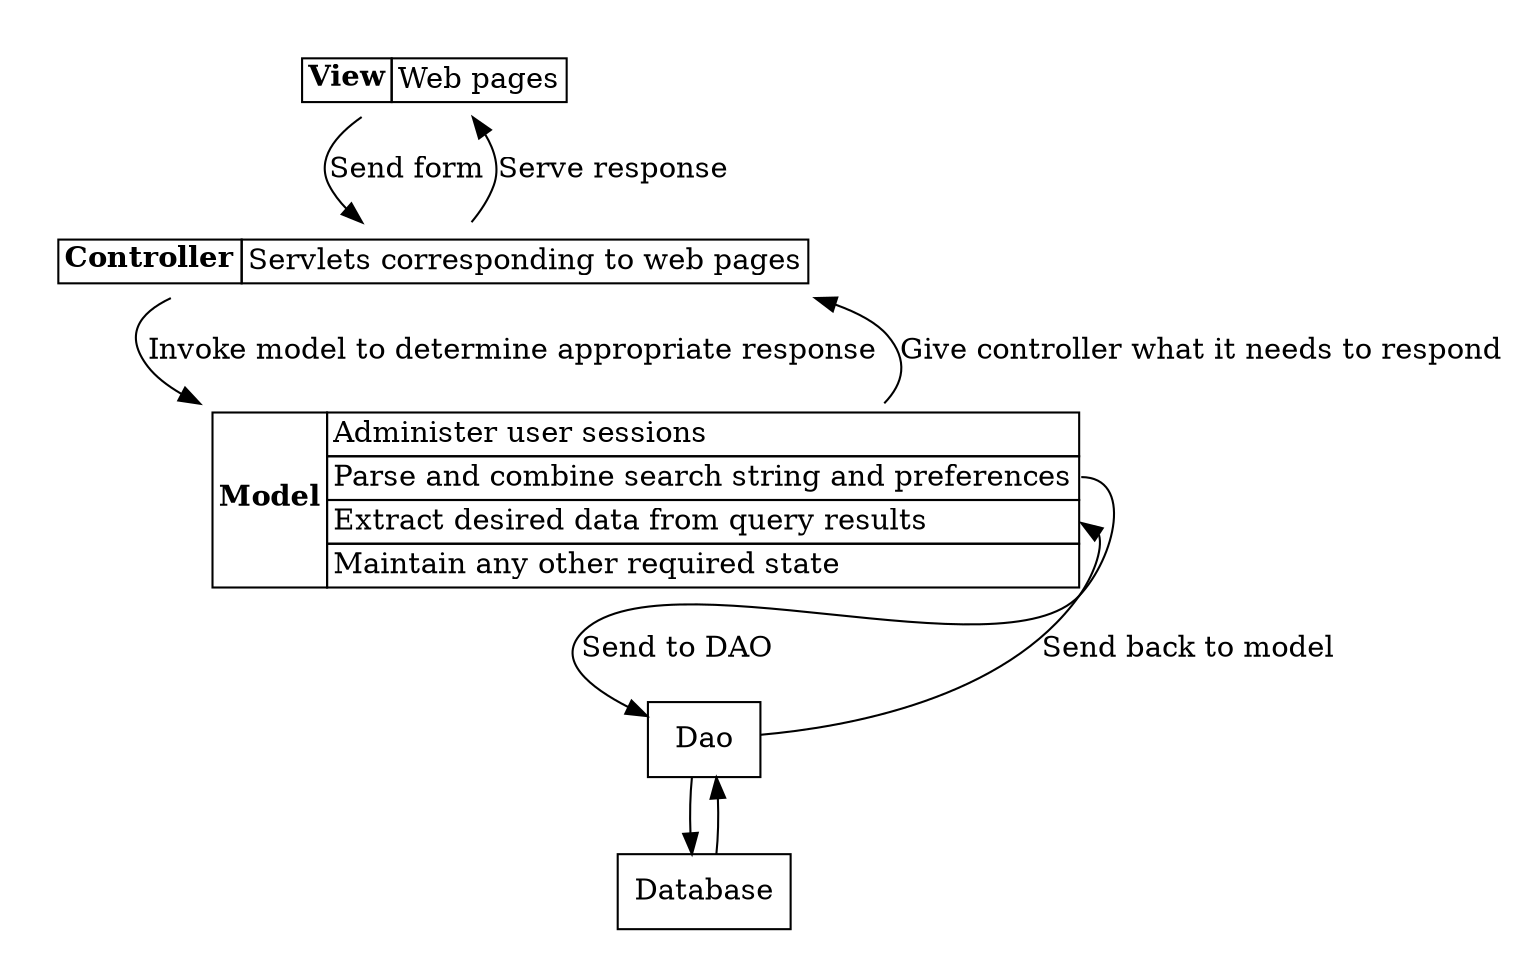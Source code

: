 // MVC structure

digraph mvc {
  compound = true;
  node [shape=box];

  // View
  subgraph cluster_0 {
    color = white;
    node [shape=plaintext];
    view [
      label=<
      <table border="0" cellborder="1" cellspacing="0">
	<tr><td rowspan="1"><b>View</b></td><td align="left" port="1">Web pages</td></tr>
      </table>
      >];
  }

  // Controller
  subgraph cluster_1 {
    color = white;
    node [shape=plaintext];
    controller [
      label=<
      <table border="0" cellborder="1" cellspacing="0">
	<tr><td rowspan="1"><b>Controller</b></td><td align="left" port="1">Servlets corresponding to web pages</td></tr>
      </table>
      >];
  }

  // Model
  subgraph cluster_2 {
    color = white;
    node [shape=plaintext];
    model [
      label=<
      <table border="0" cellborder="1" cellspacing="0">
	<tr><td rowspan="4"><b>Model</b></td><td align="left" port="1">Administer user sessions</td></tr>
	<tr><td align="left" port="2">Parse and combine search string and preferences</td></tr>
	<tr><td align="left" port="3">Extract desired data from query results</td></tr>
	<tr><td align="left" port="4">Maintain any other required state</td></tr>
      </table>
      >];
  }

  // Database
  subgraph cluster_3 {
    color = white;
    dao [label="Dao"];
    db [label="Database"];
  }
  
  view -> controller [label="Send form "];
  controller -> view [label="Serve response "];
  controller -> model [label="Invoke model to determine appropriate response "];
  model -> controller [label="Give controller what it needs to respond "];
  model:2 -> dao [label="Send to DAO "];
  dao -> db;
  db -> dao;
  dao -> model:3 [label="Send back to model "];
}
